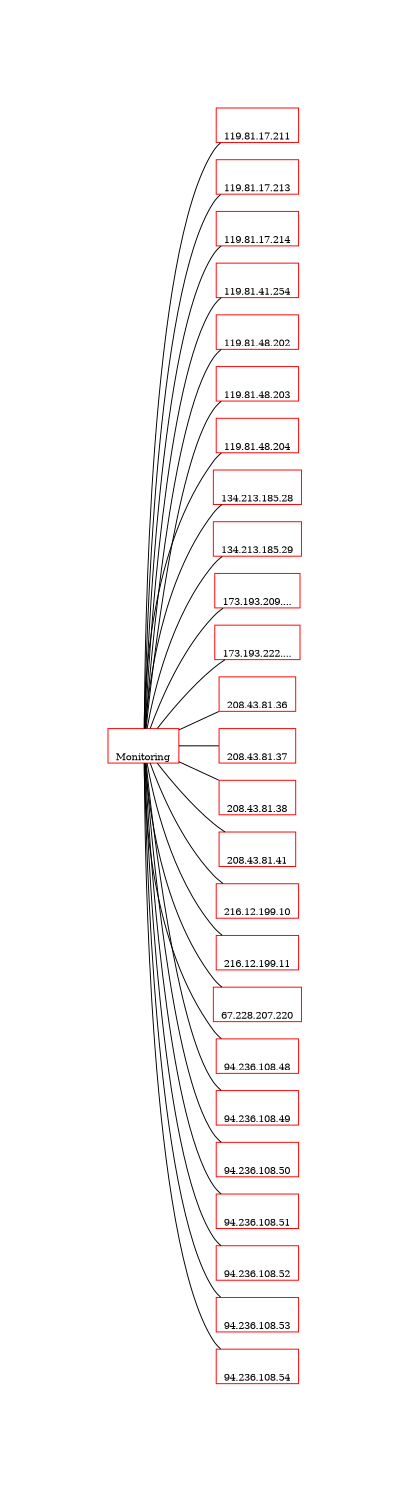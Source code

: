 graph automap {
    graph [dpi="72", margin=0.6944, root="a056eb", rankdir="LR", center=true, overlap="scale", size="13.6944,8.5556!" ];
    node [shape="rect", labelloc="b", color="red", image="/omd/sites/Mysite/share/nagvis/htdocs/userfiles/images/iconsets/std_medium_ok.png", fontsize=10];
    "a056eb" [ label="Monitoring", URL="a056eb", tooltip="a056eb", pos="6.8472,4.2778", layer="0" ];
    "3b00c3" [ label="119.81.17.211", URL="3b00c3", tooltip="3b00c3", layer="1" ];
    "a056eb" -- "3b00c3" [ weight=2 ];
    "500ce3" [ label="119.81.17.213", URL="500ce3", tooltip="500ce3", layer="1" ];
    "a056eb" -- "500ce3" [ weight=2 ];
    "cf0610" [ label="119.81.17.214", URL="cf0610", tooltip="cf0610", layer="1" ];
    "a056eb" -- "cf0610" [ weight=2 ];
    "621944" [ label="119.81.41.254", URL="621944", tooltip="621944", layer="1" ];
    "a056eb" -- "621944" [ weight=2 ];
    "b6fbb2" [ label="119.81.48.202", URL="b6fbb2", tooltip="b6fbb2", layer="1" ];
    "a056eb" -- "b6fbb2" [ weight=2 ];
    "753872" [ label="119.81.48.203", URL="753872", tooltip="753872", layer="1" ];
    "a056eb" -- "753872" [ weight=2 ];
    "5a1915" [ label="119.81.48.204", URL="5a1915", tooltip="5a1915", layer="1" ];
    "a056eb" -- "5a1915" [ weight=2 ];
    "579771" [ label="134.213.185.28", URL="579771", tooltip="579771", layer="1" ];
    "a056eb" -- "579771" [ weight=2 ];
    "abf8fa" [ label="134.213.185.29", URL="abf8fa", tooltip="abf8fa", layer="1" ];
    "a056eb" -- "abf8fa" [ weight=2 ];
    "134142" [ label="173.193.209....", URL="134142", tooltip="134142", layer="1" ];
    "a056eb" -- "134142" [ weight=2 ];
    "e8db9d" [ label="173.193.222....", URL="e8db9d", tooltip="e8db9d", layer="1" ];
    "a056eb" -- "e8db9d" [ weight=2 ];
    "739c54" [ label="208.43.81.36", URL="739c54", tooltip="739c54", layer="1" ];
    "a056eb" -- "739c54" [ weight=2 ];
    "35477c" [ label="208.43.81.37", URL="35477c", tooltip="35477c", layer="1" ];
    "a056eb" -- "35477c" [ weight=2 ];
    "ae37d3" [ label="208.43.81.38", URL="ae37d3", tooltip="ae37d3", layer="1" ];
    "a056eb" -- "ae37d3" [ weight=2 ];
    "5f07b7" [ label="208.43.81.41", URL="5f07b7", tooltip="5f07b7", layer="1" ];
    "a056eb" -- "5f07b7" [ weight=2 ];
    "36945f" [ label="216.12.199.10", URL="36945f", tooltip="36945f", layer="1" ];
    "a056eb" -- "36945f" [ weight=2 ];
    "33faa5" [ label="216.12.199.11", URL="33faa5", tooltip="33faa5", layer="1" ];
    "a056eb" -- "33faa5" [ weight=2 ];
    "aa4316" [ label="67.228.207.220", URL="aa4316", tooltip="aa4316", layer="1" ];
    "a056eb" -- "aa4316" [ weight=2 ];
    "3c02bd" [ label="94.236.108.48", URL="3c02bd", tooltip="3c02bd", layer="1" ];
    "a056eb" -- "3c02bd" [ weight=2 ];
    "d75eac" [ label="94.236.108.49", URL="d75eac", tooltip="d75eac", layer="1" ];
    "a056eb" -- "d75eac" [ weight=2 ];
    "6a839e" [ label="94.236.108.50", URL="6a839e", tooltip="6a839e", layer="1" ];
    "a056eb" -- "6a839e" [ weight=2 ];
    "f37644" [ label="94.236.108.51", URL="f37644", tooltip="f37644", layer="1" ];
    "a056eb" -- "f37644" [ weight=2 ];
    "71bd9b" [ label="94.236.108.52", URL="71bd9b", tooltip="71bd9b", layer="1" ];
    "a056eb" -- "71bd9b" [ weight=2 ];
    "c945dd" [ label="94.236.108.53", URL="c945dd", tooltip="c945dd", layer="1" ];
    "a056eb" -- "c945dd" [ weight=2 ];
    "2054a9" [ label="94.236.108.54", URL="2054a9", tooltip="2054a9", layer="1" ];
    "a056eb" -- "2054a9" [ weight=2 ];
}
